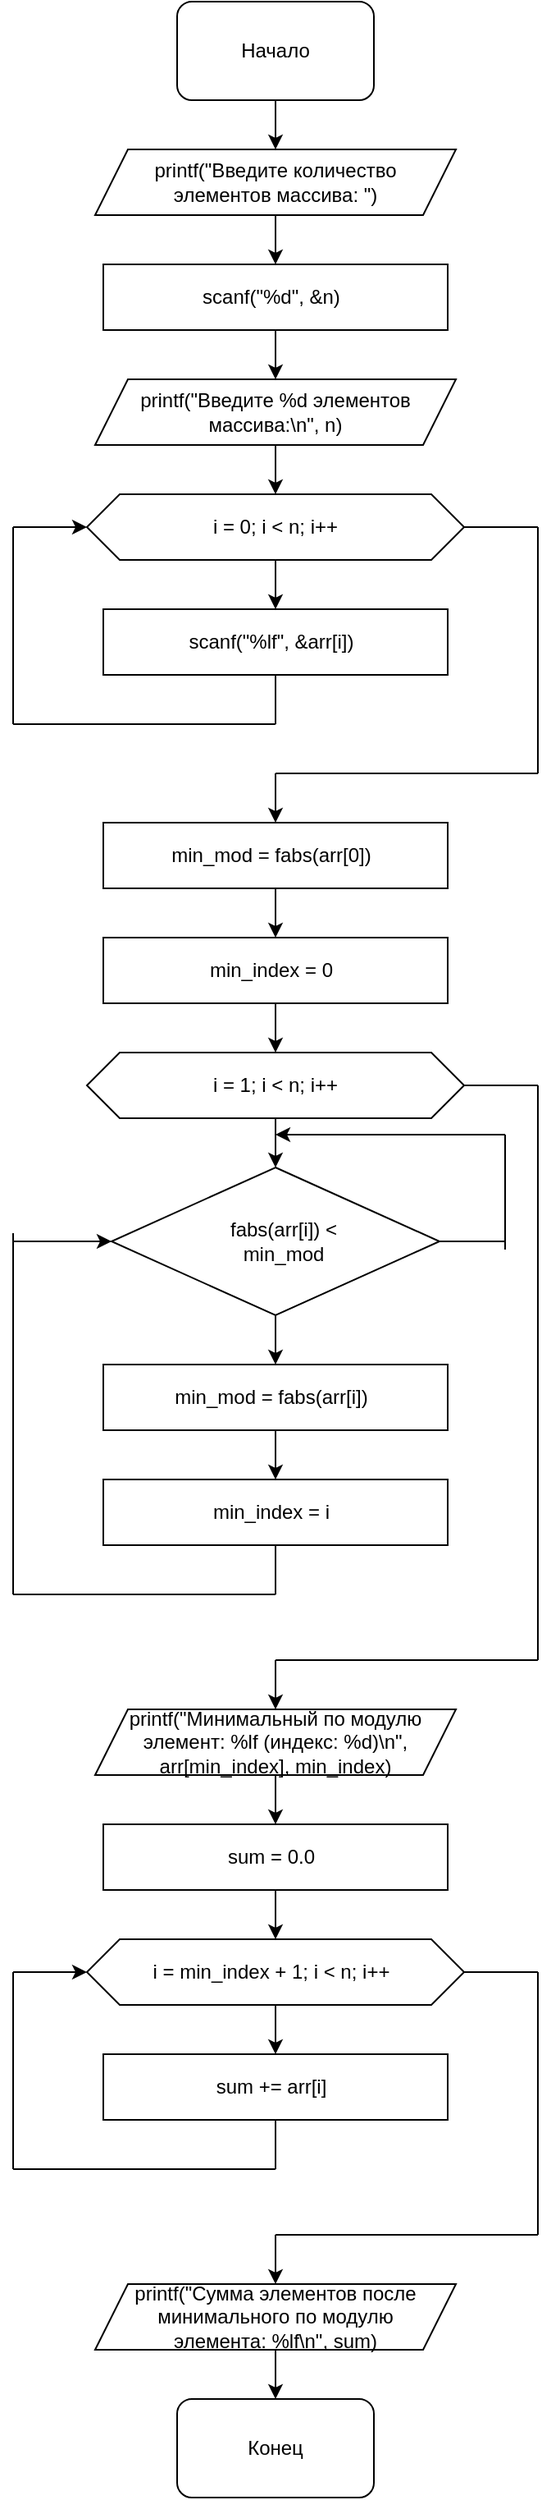 <mxfile version="24.8.3">
  <diagram name="Страница — 1" id="U4Kh1GRGVibVN3iL2hzS">
    <mxGraphModel dx="1090" dy="777" grid="1" gridSize="10" guides="1" tooltips="1" connect="1" arrows="1" fold="1" page="1" pageScale="1" pageWidth="827" pageHeight="1169" math="0" shadow="0">
      <root>
        <mxCell id="0" />
        <mxCell id="1" parent="0" />
        <mxCell id="WZM4BQ9CALBEKn1S36B--1" value="" style="rounded=1;whiteSpace=wrap;html=1;" vertex="1" parent="1">
          <mxGeometry x="340" y="10" width="120" height="60" as="geometry" />
        </mxCell>
        <mxCell id="WZM4BQ9CALBEKn1S36B--2" value="" style="endArrow=classic;html=1;rounded=0;exitX=0.5;exitY=1;exitDx=0;exitDy=0;" edge="1" parent="1" source="WZM4BQ9CALBEKn1S36B--1">
          <mxGeometry width="50" height="50" relative="1" as="geometry">
            <mxPoint x="420" y="190" as="sourcePoint" />
            <mxPoint x="400" y="100" as="targetPoint" />
          </mxGeometry>
        </mxCell>
        <mxCell id="WZM4BQ9CALBEKn1S36B--3" value="" style="shape=parallelogram;perimeter=parallelogramPerimeter;whiteSpace=wrap;html=1;fixedSize=1;" vertex="1" parent="1">
          <mxGeometry x="290" y="100" width="220" height="40" as="geometry" />
        </mxCell>
        <mxCell id="WZM4BQ9CALBEKn1S36B--4" value="" style="endArrow=classic;html=1;rounded=0;exitX=0.5;exitY=1;exitDx=0;exitDy=0;" edge="1" parent="1" source="WZM4BQ9CALBEKn1S36B--3">
          <mxGeometry width="50" height="50" relative="1" as="geometry">
            <mxPoint x="420" y="210" as="sourcePoint" />
            <mxPoint x="400" y="170" as="targetPoint" />
          </mxGeometry>
        </mxCell>
        <mxCell id="WZM4BQ9CALBEKn1S36B--5" value="" style="rounded=0;whiteSpace=wrap;html=1;" vertex="1" parent="1">
          <mxGeometry x="295" y="170" width="210" height="40" as="geometry" />
        </mxCell>
        <mxCell id="WZM4BQ9CALBEKn1S36B--6" value="" style="endArrow=classic;html=1;rounded=0;exitX=0.5;exitY=1;exitDx=0;exitDy=0;" edge="1" parent="1" source="WZM4BQ9CALBEKn1S36B--5">
          <mxGeometry width="50" height="50" relative="1" as="geometry">
            <mxPoint x="410" y="310" as="sourcePoint" />
            <mxPoint x="400" y="240" as="targetPoint" />
          </mxGeometry>
        </mxCell>
        <mxCell id="WZM4BQ9CALBEKn1S36B--7" value="" style="shape=parallelogram;perimeter=parallelogramPerimeter;whiteSpace=wrap;html=1;fixedSize=1;" vertex="1" parent="1">
          <mxGeometry x="290" y="240" width="220" height="40" as="geometry" />
        </mxCell>
        <mxCell id="WZM4BQ9CALBEKn1S36B--8" value="" style="endArrow=classic;html=1;rounded=0;exitX=0.5;exitY=1;exitDx=0;exitDy=0;" edge="1" parent="1" source="WZM4BQ9CALBEKn1S36B--7">
          <mxGeometry width="50" height="50" relative="1" as="geometry">
            <mxPoint x="360" y="380" as="sourcePoint" />
            <mxPoint x="400" y="310" as="targetPoint" />
          </mxGeometry>
        </mxCell>
        <mxCell id="WZM4BQ9CALBEKn1S36B--9" value="" style="shape=hexagon;perimeter=hexagonPerimeter2;whiteSpace=wrap;html=1;fixedSize=1;" vertex="1" parent="1">
          <mxGeometry x="285" y="310" width="230" height="40" as="geometry" />
        </mxCell>
        <mxCell id="WZM4BQ9CALBEKn1S36B--10" value="" style="endArrow=classic;html=1;rounded=0;exitX=0.5;exitY=1;exitDx=0;exitDy=0;" edge="1" parent="1" source="WZM4BQ9CALBEKn1S36B--9">
          <mxGeometry width="50" height="50" relative="1" as="geometry">
            <mxPoint x="440" y="460" as="sourcePoint" />
            <mxPoint x="400" y="380" as="targetPoint" />
          </mxGeometry>
        </mxCell>
        <mxCell id="WZM4BQ9CALBEKn1S36B--11" value="" style="rounded=0;whiteSpace=wrap;html=1;" vertex="1" parent="1">
          <mxGeometry x="295" y="380" width="210" height="40" as="geometry" />
        </mxCell>
        <mxCell id="WZM4BQ9CALBEKn1S36B--12" value="" style="endArrow=none;html=1;rounded=0;entryX=0.5;entryY=1;entryDx=0;entryDy=0;" edge="1" parent="1" target="WZM4BQ9CALBEKn1S36B--11">
          <mxGeometry width="50" height="50" relative="1" as="geometry">
            <mxPoint x="400" y="450" as="sourcePoint" />
            <mxPoint x="420" y="470" as="targetPoint" />
          </mxGeometry>
        </mxCell>
        <mxCell id="WZM4BQ9CALBEKn1S36B--13" value="" style="endArrow=none;html=1;rounded=0;" edge="1" parent="1">
          <mxGeometry width="50" height="50" relative="1" as="geometry">
            <mxPoint x="240" y="450" as="sourcePoint" />
            <mxPoint x="400" y="450" as="targetPoint" />
          </mxGeometry>
        </mxCell>
        <mxCell id="WZM4BQ9CALBEKn1S36B--14" value="" style="endArrow=none;html=1;rounded=0;" edge="1" parent="1">
          <mxGeometry width="50" height="50" relative="1" as="geometry">
            <mxPoint x="240" y="450" as="sourcePoint" />
            <mxPoint x="240" y="330" as="targetPoint" />
          </mxGeometry>
        </mxCell>
        <mxCell id="WZM4BQ9CALBEKn1S36B--15" value="" style="endArrow=classic;html=1;rounded=0;entryX=0;entryY=0.5;entryDx=0;entryDy=0;" edge="1" parent="1" target="WZM4BQ9CALBEKn1S36B--9">
          <mxGeometry width="50" height="50" relative="1" as="geometry">
            <mxPoint x="240" y="330" as="sourcePoint" />
            <mxPoint x="270" y="290" as="targetPoint" />
          </mxGeometry>
        </mxCell>
        <mxCell id="WZM4BQ9CALBEKn1S36B--16" value="" style="endArrow=none;html=1;rounded=0;exitX=1;exitY=0.5;exitDx=0;exitDy=0;" edge="1" parent="1" source="WZM4BQ9CALBEKn1S36B--9">
          <mxGeometry width="50" height="50" relative="1" as="geometry">
            <mxPoint x="570" y="370" as="sourcePoint" />
            <mxPoint x="560" y="330" as="targetPoint" />
          </mxGeometry>
        </mxCell>
        <mxCell id="WZM4BQ9CALBEKn1S36B--17" value="" style="endArrow=none;html=1;rounded=0;" edge="1" parent="1">
          <mxGeometry width="50" height="50" relative="1" as="geometry">
            <mxPoint x="560" y="480" as="sourcePoint" />
            <mxPoint x="560" y="330" as="targetPoint" />
          </mxGeometry>
        </mxCell>
        <mxCell id="WZM4BQ9CALBEKn1S36B--18" value="" style="endArrow=none;html=1;rounded=0;" edge="1" parent="1">
          <mxGeometry width="50" height="50" relative="1" as="geometry">
            <mxPoint x="400" y="480" as="sourcePoint" />
            <mxPoint x="560" y="480" as="targetPoint" />
          </mxGeometry>
        </mxCell>
        <mxCell id="WZM4BQ9CALBEKn1S36B--19" value="" style="endArrow=classic;html=1;rounded=0;" edge="1" parent="1">
          <mxGeometry width="50" height="50" relative="1" as="geometry">
            <mxPoint x="400" y="480" as="sourcePoint" />
            <mxPoint x="400" y="510" as="targetPoint" />
          </mxGeometry>
        </mxCell>
        <mxCell id="WZM4BQ9CALBEKn1S36B--21" value="" style="rounded=0;whiteSpace=wrap;html=1;" vertex="1" parent="1">
          <mxGeometry x="295" y="510" width="210" height="40" as="geometry" />
        </mxCell>
        <mxCell id="WZM4BQ9CALBEKn1S36B--22" value="" style="endArrow=classic;html=1;rounded=0;exitX=0.5;exitY=1;exitDx=0;exitDy=0;" edge="1" parent="1" source="WZM4BQ9CALBEKn1S36B--21">
          <mxGeometry width="50" height="50" relative="1" as="geometry">
            <mxPoint x="400" y="620" as="sourcePoint" />
            <mxPoint x="400" y="580" as="targetPoint" />
          </mxGeometry>
        </mxCell>
        <mxCell id="WZM4BQ9CALBEKn1S36B--23" value="" style="rounded=0;whiteSpace=wrap;html=1;" vertex="1" parent="1">
          <mxGeometry x="295" y="580" width="210" height="40" as="geometry" />
        </mxCell>
        <mxCell id="WZM4BQ9CALBEKn1S36B--24" value="" style="endArrow=classic;html=1;rounded=0;exitX=0.5;exitY=1;exitDx=0;exitDy=0;" edge="1" parent="1" source="WZM4BQ9CALBEKn1S36B--23">
          <mxGeometry width="50" height="50" relative="1" as="geometry">
            <mxPoint x="390" y="720" as="sourcePoint" />
            <mxPoint x="400" y="650" as="targetPoint" />
          </mxGeometry>
        </mxCell>
        <mxCell id="WZM4BQ9CALBEKn1S36B--25" value="" style="shape=hexagon;perimeter=hexagonPerimeter2;whiteSpace=wrap;html=1;fixedSize=1;" vertex="1" parent="1">
          <mxGeometry x="285" y="650" width="230" height="40" as="geometry" />
        </mxCell>
        <mxCell id="WZM4BQ9CALBEKn1S36B--26" value="" style="endArrow=classic;html=1;rounded=0;exitX=0.5;exitY=1;exitDx=0;exitDy=0;" edge="1" parent="1" source="WZM4BQ9CALBEKn1S36B--25">
          <mxGeometry width="50" height="50" relative="1" as="geometry">
            <mxPoint x="390" y="750" as="sourcePoint" />
            <mxPoint x="400" y="720" as="targetPoint" />
          </mxGeometry>
        </mxCell>
        <mxCell id="WZM4BQ9CALBEKn1S36B--27" value="" style="rhombus;whiteSpace=wrap;html=1;" vertex="1" parent="1">
          <mxGeometry x="300" y="720" width="200" height="90" as="geometry" />
        </mxCell>
        <mxCell id="WZM4BQ9CALBEKn1S36B--28" value="" style="endArrow=classic;html=1;rounded=0;" edge="1" parent="1">
          <mxGeometry width="50" height="50" relative="1" as="geometry">
            <mxPoint x="400" y="810" as="sourcePoint" />
            <mxPoint x="400" y="840" as="targetPoint" />
          </mxGeometry>
        </mxCell>
        <mxCell id="WZM4BQ9CALBEKn1S36B--29" value="" style="rounded=0;whiteSpace=wrap;html=1;" vertex="1" parent="1">
          <mxGeometry x="295" y="840" width="210" height="40" as="geometry" />
        </mxCell>
        <mxCell id="WZM4BQ9CALBEKn1S36B--30" value="" style="endArrow=classic;html=1;rounded=0;exitX=0.5;exitY=1;exitDx=0;exitDy=0;" edge="1" source="WZM4BQ9CALBEKn1S36B--29" parent="1">
          <mxGeometry width="50" height="50" relative="1" as="geometry">
            <mxPoint x="400" y="950" as="sourcePoint" />
            <mxPoint x="400" y="910" as="targetPoint" />
          </mxGeometry>
        </mxCell>
        <mxCell id="WZM4BQ9CALBEKn1S36B--31" value="" style="rounded=0;whiteSpace=wrap;html=1;" vertex="1" parent="1">
          <mxGeometry x="295" y="910" width="210" height="40" as="geometry" />
        </mxCell>
        <mxCell id="WZM4BQ9CALBEKn1S36B--32" value="" style="endArrow=none;html=1;rounded=0;entryX=0.5;entryY=1;entryDx=0;entryDy=0;" edge="1" parent="1" target="WZM4BQ9CALBEKn1S36B--31">
          <mxGeometry width="50" height="50" relative="1" as="geometry">
            <mxPoint x="400" y="980" as="sourcePoint" />
            <mxPoint x="420" y="1000" as="targetPoint" />
          </mxGeometry>
        </mxCell>
        <mxCell id="WZM4BQ9CALBEKn1S36B--33" value="" style="endArrow=none;html=1;rounded=0;" edge="1" parent="1">
          <mxGeometry width="50" height="50" relative="1" as="geometry">
            <mxPoint x="240" y="980" as="sourcePoint" />
            <mxPoint x="400" y="980" as="targetPoint" />
          </mxGeometry>
        </mxCell>
        <mxCell id="WZM4BQ9CALBEKn1S36B--34" value="" style="endArrow=none;html=1;rounded=0;" edge="1" parent="1">
          <mxGeometry width="50" height="50" relative="1" as="geometry">
            <mxPoint x="240" y="980" as="sourcePoint" />
            <mxPoint x="240" y="760" as="targetPoint" />
          </mxGeometry>
        </mxCell>
        <mxCell id="WZM4BQ9CALBEKn1S36B--35" value="" style="endArrow=classic;html=1;rounded=0;entryX=0;entryY=0.5;entryDx=0;entryDy=0;" edge="1" parent="1" target="WZM4BQ9CALBEKn1S36B--27">
          <mxGeometry width="50" height="50" relative="1" as="geometry">
            <mxPoint x="240" y="765" as="sourcePoint" />
            <mxPoint x="220" y="740" as="targetPoint" />
          </mxGeometry>
        </mxCell>
        <mxCell id="WZM4BQ9CALBEKn1S36B--39" value="" style="endArrow=none;html=1;rounded=0;exitX=1;exitY=0.5;exitDx=0;exitDy=0;" edge="1" parent="1" source="WZM4BQ9CALBEKn1S36B--25">
          <mxGeometry width="50" height="50" relative="1" as="geometry">
            <mxPoint x="580" y="700" as="sourcePoint" />
            <mxPoint x="560" y="670" as="targetPoint" />
          </mxGeometry>
        </mxCell>
        <mxCell id="WZM4BQ9CALBEKn1S36B--40" value="" style="endArrow=none;html=1;rounded=0;" edge="1" parent="1">
          <mxGeometry width="50" height="50" relative="1" as="geometry">
            <mxPoint x="560" y="1020" as="sourcePoint" />
            <mxPoint x="560" y="670" as="targetPoint" />
          </mxGeometry>
        </mxCell>
        <mxCell id="WZM4BQ9CALBEKn1S36B--41" value="" style="endArrow=none;html=1;rounded=0;" edge="1" parent="1">
          <mxGeometry width="50" height="50" relative="1" as="geometry">
            <mxPoint x="400" y="1020" as="sourcePoint" />
            <mxPoint x="560" y="1020" as="targetPoint" />
          </mxGeometry>
        </mxCell>
        <mxCell id="WZM4BQ9CALBEKn1S36B--42" value="" style="endArrow=classic;html=1;rounded=0;" edge="1" parent="1">
          <mxGeometry width="50" height="50" relative="1" as="geometry">
            <mxPoint x="400" y="1020" as="sourcePoint" />
            <mxPoint x="400" y="1050" as="targetPoint" />
          </mxGeometry>
        </mxCell>
        <mxCell id="WZM4BQ9CALBEKn1S36B--43" value="" style="shape=parallelogram;perimeter=parallelogramPerimeter;whiteSpace=wrap;html=1;fixedSize=1;" vertex="1" parent="1">
          <mxGeometry x="290" y="1050" width="220" height="40" as="geometry" />
        </mxCell>
        <mxCell id="WZM4BQ9CALBEKn1S36B--44" value="" style="endArrow=classic;html=1;rounded=0;exitX=0.5;exitY=1;exitDx=0;exitDy=0;" edge="1" source="WZM4BQ9CALBEKn1S36B--43" parent="1">
          <mxGeometry width="50" height="50" relative="1" as="geometry">
            <mxPoint x="420" y="1160" as="sourcePoint" />
            <mxPoint x="400" y="1120" as="targetPoint" />
          </mxGeometry>
        </mxCell>
        <mxCell id="WZM4BQ9CALBEKn1S36B--45" value="" style="rounded=0;whiteSpace=wrap;html=1;" vertex="1" parent="1">
          <mxGeometry x="295" y="1120" width="210" height="40" as="geometry" />
        </mxCell>
        <mxCell id="WZM4BQ9CALBEKn1S36B--46" value="" style="endArrow=classic;html=1;rounded=0;exitX=0.5;exitY=1;exitDx=0;exitDy=0;" edge="1" source="WZM4BQ9CALBEKn1S36B--45" parent="1">
          <mxGeometry width="50" height="50" relative="1" as="geometry">
            <mxPoint x="410" y="1260" as="sourcePoint" />
            <mxPoint x="400" y="1190" as="targetPoint" />
          </mxGeometry>
        </mxCell>
        <mxCell id="WZM4BQ9CALBEKn1S36B--47" value="" style="shape=hexagon;perimeter=hexagonPerimeter2;whiteSpace=wrap;html=1;fixedSize=1;" vertex="1" parent="1">
          <mxGeometry x="285" y="1190" width="230" height="40" as="geometry" />
        </mxCell>
        <mxCell id="WZM4BQ9CALBEKn1S36B--48" value="" style="endArrow=classic;html=1;rounded=0;exitX=0.5;exitY=1;exitDx=0;exitDy=0;" edge="1" parent="1" source="WZM4BQ9CALBEKn1S36B--47">
          <mxGeometry width="50" height="50" relative="1" as="geometry">
            <mxPoint x="440" y="1350" as="sourcePoint" />
            <mxPoint x="400" y="1260" as="targetPoint" />
          </mxGeometry>
        </mxCell>
        <mxCell id="WZM4BQ9CALBEKn1S36B--50" value="" style="rounded=0;whiteSpace=wrap;html=1;" vertex="1" parent="1">
          <mxGeometry x="295" y="1260" width="210" height="40" as="geometry" />
        </mxCell>
        <mxCell id="WZM4BQ9CALBEKn1S36B--51" value="" style="endArrow=none;html=1;rounded=0;entryX=0.5;entryY=1;entryDx=0;entryDy=0;" edge="1" parent="1" target="WZM4BQ9CALBEKn1S36B--50">
          <mxGeometry width="50" height="50" relative="1" as="geometry">
            <mxPoint x="400" y="1330" as="sourcePoint" />
            <mxPoint x="450" y="1320" as="targetPoint" />
          </mxGeometry>
        </mxCell>
        <mxCell id="WZM4BQ9CALBEKn1S36B--52" value="" style="endArrow=none;html=1;rounded=0;" edge="1" parent="1">
          <mxGeometry width="50" height="50" relative="1" as="geometry">
            <mxPoint x="240" y="1330" as="sourcePoint" />
            <mxPoint x="400" y="1330" as="targetPoint" />
          </mxGeometry>
        </mxCell>
        <mxCell id="WZM4BQ9CALBEKn1S36B--53" value="" style="endArrow=none;html=1;rounded=0;" edge="1" parent="1">
          <mxGeometry width="50" height="50" relative="1" as="geometry">
            <mxPoint x="240" y="1330" as="sourcePoint" />
            <mxPoint x="240" y="1210" as="targetPoint" />
          </mxGeometry>
        </mxCell>
        <mxCell id="WZM4BQ9CALBEKn1S36B--54" value="" style="endArrow=classic;html=1;rounded=0;entryX=0;entryY=0.5;entryDx=0;entryDy=0;" edge="1" parent="1" target="WZM4BQ9CALBEKn1S36B--47">
          <mxGeometry width="50" height="50" relative="1" as="geometry">
            <mxPoint x="240" y="1210" as="sourcePoint" />
            <mxPoint x="230" y="1200" as="targetPoint" />
          </mxGeometry>
        </mxCell>
        <mxCell id="WZM4BQ9CALBEKn1S36B--55" value="" style="endArrow=none;html=1;rounded=0;exitX=1;exitY=0.5;exitDx=0;exitDy=0;" edge="1" parent="1" source="WZM4BQ9CALBEKn1S36B--47">
          <mxGeometry width="50" height="50" relative="1" as="geometry">
            <mxPoint x="550" y="1240" as="sourcePoint" />
            <mxPoint x="560" y="1210" as="targetPoint" />
          </mxGeometry>
        </mxCell>
        <mxCell id="WZM4BQ9CALBEKn1S36B--56" value="" style="endArrow=none;html=1;rounded=0;" edge="1" parent="1">
          <mxGeometry width="50" height="50" relative="1" as="geometry">
            <mxPoint x="560" y="1370" as="sourcePoint" />
            <mxPoint x="560" y="1210" as="targetPoint" />
          </mxGeometry>
        </mxCell>
        <mxCell id="WZM4BQ9CALBEKn1S36B--57" value="" style="endArrow=none;html=1;rounded=0;" edge="1" parent="1">
          <mxGeometry width="50" height="50" relative="1" as="geometry">
            <mxPoint x="400" y="1370" as="sourcePoint" />
            <mxPoint x="560" y="1370" as="targetPoint" />
          </mxGeometry>
        </mxCell>
        <mxCell id="WZM4BQ9CALBEKn1S36B--58" value="" style="endArrow=classic;html=1;rounded=0;" edge="1" parent="1">
          <mxGeometry width="50" height="50" relative="1" as="geometry">
            <mxPoint x="400" y="1370" as="sourcePoint" />
            <mxPoint x="400" y="1400" as="targetPoint" />
          </mxGeometry>
        </mxCell>
        <mxCell id="WZM4BQ9CALBEKn1S36B--59" value="" style="shape=parallelogram;perimeter=parallelogramPerimeter;whiteSpace=wrap;html=1;fixedSize=1;" vertex="1" parent="1">
          <mxGeometry x="290" y="1400" width="220" height="40" as="geometry" />
        </mxCell>
        <mxCell id="WZM4BQ9CALBEKn1S36B--60" value="" style="endArrow=classic;html=1;rounded=0;exitX=0.5;exitY=1;exitDx=0;exitDy=0;" edge="1" parent="1" source="WZM4BQ9CALBEKn1S36B--59">
          <mxGeometry width="50" height="50" relative="1" as="geometry">
            <mxPoint x="290" y="1420" as="sourcePoint" />
            <mxPoint x="400" y="1470" as="targetPoint" />
          </mxGeometry>
        </mxCell>
        <mxCell id="WZM4BQ9CALBEKn1S36B--62" value="" style="rounded=1;whiteSpace=wrap;html=1;" vertex="1" parent="1">
          <mxGeometry x="340" y="1470" width="120" height="60" as="geometry" />
        </mxCell>
        <mxCell id="WZM4BQ9CALBEKn1S36B--63" value="" style="endArrow=none;html=1;rounded=0;exitX=1;exitY=0.5;exitDx=0;exitDy=0;" edge="1" parent="1" source="WZM4BQ9CALBEKn1S36B--27">
          <mxGeometry width="50" height="50" relative="1" as="geometry">
            <mxPoint x="520" y="840" as="sourcePoint" />
            <mxPoint x="540" y="765" as="targetPoint" />
          </mxGeometry>
        </mxCell>
        <mxCell id="WZM4BQ9CALBEKn1S36B--64" value="" style="endArrow=none;html=1;rounded=0;" edge="1" parent="1">
          <mxGeometry width="50" height="50" relative="1" as="geometry">
            <mxPoint x="540" y="770" as="sourcePoint" />
            <mxPoint x="540" y="700" as="targetPoint" />
          </mxGeometry>
        </mxCell>
        <mxCell id="WZM4BQ9CALBEKn1S36B--65" value="" style="endArrow=classic;html=1;rounded=0;" edge="1" parent="1">
          <mxGeometry width="50" height="50" relative="1" as="geometry">
            <mxPoint x="540" y="700" as="sourcePoint" />
            <mxPoint x="400" y="700" as="targetPoint" />
          </mxGeometry>
        </mxCell>
        <mxCell id="WZM4BQ9CALBEKn1S36B--66" value="Начало" style="text;html=1;align=center;verticalAlign=middle;whiteSpace=wrap;rounded=0;" vertex="1" parent="1">
          <mxGeometry x="370" y="25" width="60" height="30" as="geometry" />
        </mxCell>
        <mxCell id="WZM4BQ9CALBEKn1S36B--67" value="printf(&quot;Введите количество элементов массива: &quot;)" style="text;html=1;align=center;verticalAlign=middle;whiteSpace=wrap;rounded=0;" vertex="1" parent="1">
          <mxGeometry x="310" y="100" width="180" height="40" as="geometry" />
        </mxCell>
        <mxCell id="WZM4BQ9CALBEKn1S36B--68" value="scanf(&quot;%d&quot;, &amp;n)" style="text;html=1;align=center;verticalAlign=middle;whiteSpace=wrap;rounded=0;" vertex="1" parent="1">
          <mxGeometry x="295" y="170" width="205" height="40" as="geometry" />
        </mxCell>
        <mxCell id="WZM4BQ9CALBEKn1S36B--69" value="printf(&quot;Введите %d элементов массива:\n&quot;, n)" style="text;html=1;align=center;verticalAlign=middle;whiteSpace=wrap;rounded=0;" vertex="1" parent="1">
          <mxGeometry x="310" y="240" width="180" height="40" as="geometry" />
        </mxCell>
        <mxCell id="WZM4BQ9CALBEKn1S36B--70" value="i = 0; i &lt; n; i++" style="text;html=1;align=center;verticalAlign=middle;whiteSpace=wrap;rounded=0;" vertex="1" parent="1">
          <mxGeometry x="310" y="310" width="180" height="40" as="geometry" />
        </mxCell>
        <mxCell id="WZM4BQ9CALBEKn1S36B--71" value="scanf(&quot;%lf&quot;, &amp;arr[i])" style="text;html=1;align=center;verticalAlign=middle;whiteSpace=wrap;rounded=0;" vertex="1" parent="1">
          <mxGeometry x="295" y="380" width="205" height="40" as="geometry" />
        </mxCell>
        <mxCell id="WZM4BQ9CALBEKn1S36B--72" value="min_mod = fabs(arr[0])" style="text;html=1;align=center;verticalAlign=middle;whiteSpace=wrap;rounded=0;" vertex="1" parent="1">
          <mxGeometry x="295" y="510" width="205" height="40" as="geometry" />
        </mxCell>
        <mxCell id="WZM4BQ9CALBEKn1S36B--73" value="min_index = 0" style="text;html=1;align=center;verticalAlign=middle;whiteSpace=wrap;rounded=0;" vertex="1" parent="1">
          <mxGeometry x="295" y="580" width="205" height="40" as="geometry" />
        </mxCell>
        <mxCell id="WZM4BQ9CALBEKn1S36B--74" value="i = 1; i &lt; n; i++" style="text;html=1;align=center;verticalAlign=middle;whiteSpace=wrap;rounded=0;" vertex="1" parent="1">
          <mxGeometry x="310" y="650" width="180" height="40" as="geometry" />
        </mxCell>
        <mxCell id="WZM4BQ9CALBEKn1S36B--75" value="fabs(arr[i]) &lt; min_mod" style="text;html=1;align=center;verticalAlign=middle;whiteSpace=wrap;rounded=0;" vertex="1" parent="1">
          <mxGeometry x="350" y="740" width="110" height="50" as="geometry" />
        </mxCell>
        <mxCell id="WZM4BQ9CALBEKn1S36B--76" value="min_mod = fabs(arr[i])" style="text;html=1;align=center;verticalAlign=middle;whiteSpace=wrap;rounded=0;" vertex="1" parent="1">
          <mxGeometry x="295" y="840" width="205" height="40" as="geometry" />
        </mxCell>
        <mxCell id="WZM4BQ9CALBEKn1S36B--77" value="min_index = i" style="text;html=1;align=center;verticalAlign=middle;whiteSpace=wrap;rounded=0;" vertex="1" parent="1">
          <mxGeometry x="295" y="910" width="205" height="40" as="geometry" />
        </mxCell>
        <mxCell id="WZM4BQ9CALBEKn1S36B--78" value="printf(&quot;Минимальный по модулю элемент: %lf (индекс: %d)\n&quot;, arr[min_index], min_index)" style="text;html=1;align=center;verticalAlign=middle;whiteSpace=wrap;rounded=0;" vertex="1" parent="1">
          <mxGeometry x="305" y="1050" width="190" height="40" as="geometry" />
        </mxCell>
        <mxCell id="WZM4BQ9CALBEKn1S36B--79" value="sum = 0.0" style="text;html=1;align=center;verticalAlign=middle;whiteSpace=wrap;rounded=0;" vertex="1" parent="1">
          <mxGeometry x="295" y="1120" width="205" height="40" as="geometry" />
        </mxCell>
        <mxCell id="WZM4BQ9CALBEKn1S36B--80" value="i = min_index + 1; i &lt; n; i++" style="text;html=1;align=center;verticalAlign=middle;whiteSpace=wrap;rounded=0;" vertex="1" parent="1">
          <mxGeometry x="305" y="1190" width="185" height="40" as="geometry" />
        </mxCell>
        <mxCell id="WZM4BQ9CALBEKn1S36B--81" value="sum += arr[i]" style="text;html=1;align=center;verticalAlign=middle;whiteSpace=wrap;rounded=0;" vertex="1" parent="1">
          <mxGeometry x="295" y="1260" width="205" height="40" as="geometry" />
        </mxCell>
        <mxCell id="WZM4BQ9CALBEKn1S36B--82" value="printf(&quot;Сумма элементов после минимального по модулю элемента: %lf\n&quot;, sum)" style="text;html=1;align=center;verticalAlign=middle;whiteSpace=wrap;rounded=0;" vertex="1" parent="1">
          <mxGeometry x="310" y="1400" width="180" height="40" as="geometry" />
        </mxCell>
        <mxCell id="WZM4BQ9CALBEKn1S36B--84" value="Конец" style="text;html=1;align=center;verticalAlign=middle;whiteSpace=wrap;rounded=0;" vertex="1" parent="1">
          <mxGeometry x="370" y="1485" width="60" height="30" as="geometry" />
        </mxCell>
      </root>
    </mxGraphModel>
  </diagram>
</mxfile>
